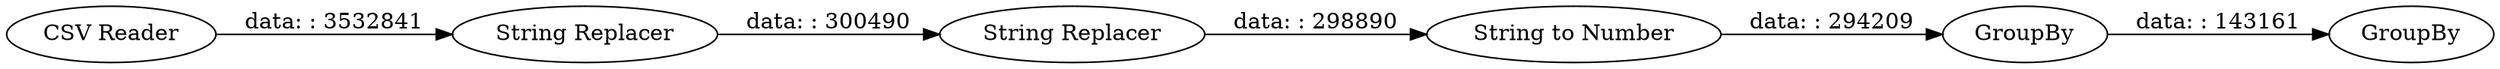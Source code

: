 digraph {
	"8154402508608284921_8" [label=GroupBy]
	"8154402508608284921_1" [label="CSV Reader"]
	"8154402508608284921_7" [label="String Replacer"]
	"8154402508608284921_2" [label=GroupBy]
	"8154402508608284921_4" [label="String to Number"]
	"8154402508608284921_5" [label="String Replacer"]
	"8154402508608284921_2" -> "8154402508608284921_8" [label="data: : 143161"]
	"8154402508608284921_5" -> "8154402508608284921_7" [label="data: : 300490"]
	"8154402508608284921_1" -> "8154402508608284921_5" [label="data: : 3532841"]
	"8154402508608284921_4" -> "8154402508608284921_2" [label="data: : 294209"]
	"8154402508608284921_7" -> "8154402508608284921_4" [label="data: : 298890"]
	rankdir=LR
}
